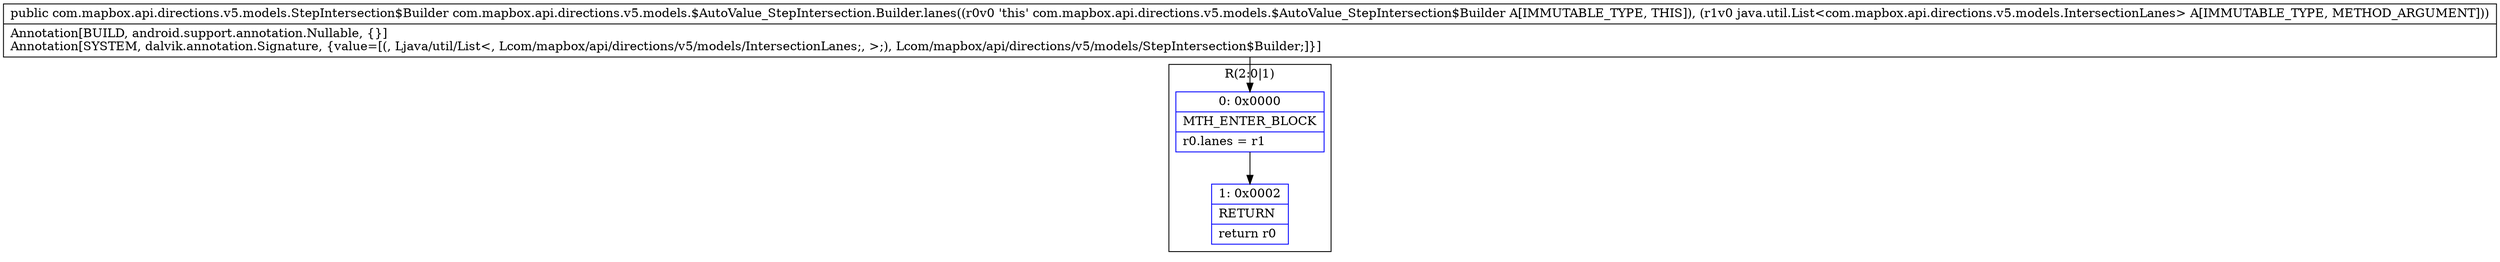 digraph "CFG forcom.mapbox.api.directions.v5.models.$AutoValue_StepIntersection.Builder.lanes(Ljava\/util\/List;)Lcom\/mapbox\/api\/directions\/v5\/models\/StepIntersection$Builder;" {
subgraph cluster_Region_1537582498 {
label = "R(2:0|1)";
node [shape=record,color=blue];
Node_0 [shape=record,label="{0\:\ 0x0000|MTH_ENTER_BLOCK\l|r0.lanes = r1\l}"];
Node_1 [shape=record,label="{1\:\ 0x0002|RETURN\l|return r0\l}"];
}
MethodNode[shape=record,label="{public com.mapbox.api.directions.v5.models.StepIntersection$Builder com.mapbox.api.directions.v5.models.$AutoValue_StepIntersection.Builder.lanes((r0v0 'this' com.mapbox.api.directions.v5.models.$AutoValue_StepIntersection$Builder A[IMMUTABLE_TYPE, THIS]), (r1v0 java.util.List\<com.mapbox.api.directions.v5.models.IntersectionLanes\> A[IMMUTABLE_TYPE, METHOD_ARGUMENT]))  | Annotation[BUILD, android.support.annotation.Nullable, \{\}]\lAnnotation[SYSTEM, dalvik.annotation.Signature, \{value=[(, Ljava\/util\/List\<, Lcom\/mapbox\/api\/directions\/v5\/models\/IntersectionLanes;, \>;), Lcom\/mapbox\/api\/directions\/v5\/models\/StepIntersection$Builder;]\}]\l}"];
MethodNode -> Node_0;
Node_0 -> Node_1;
}

